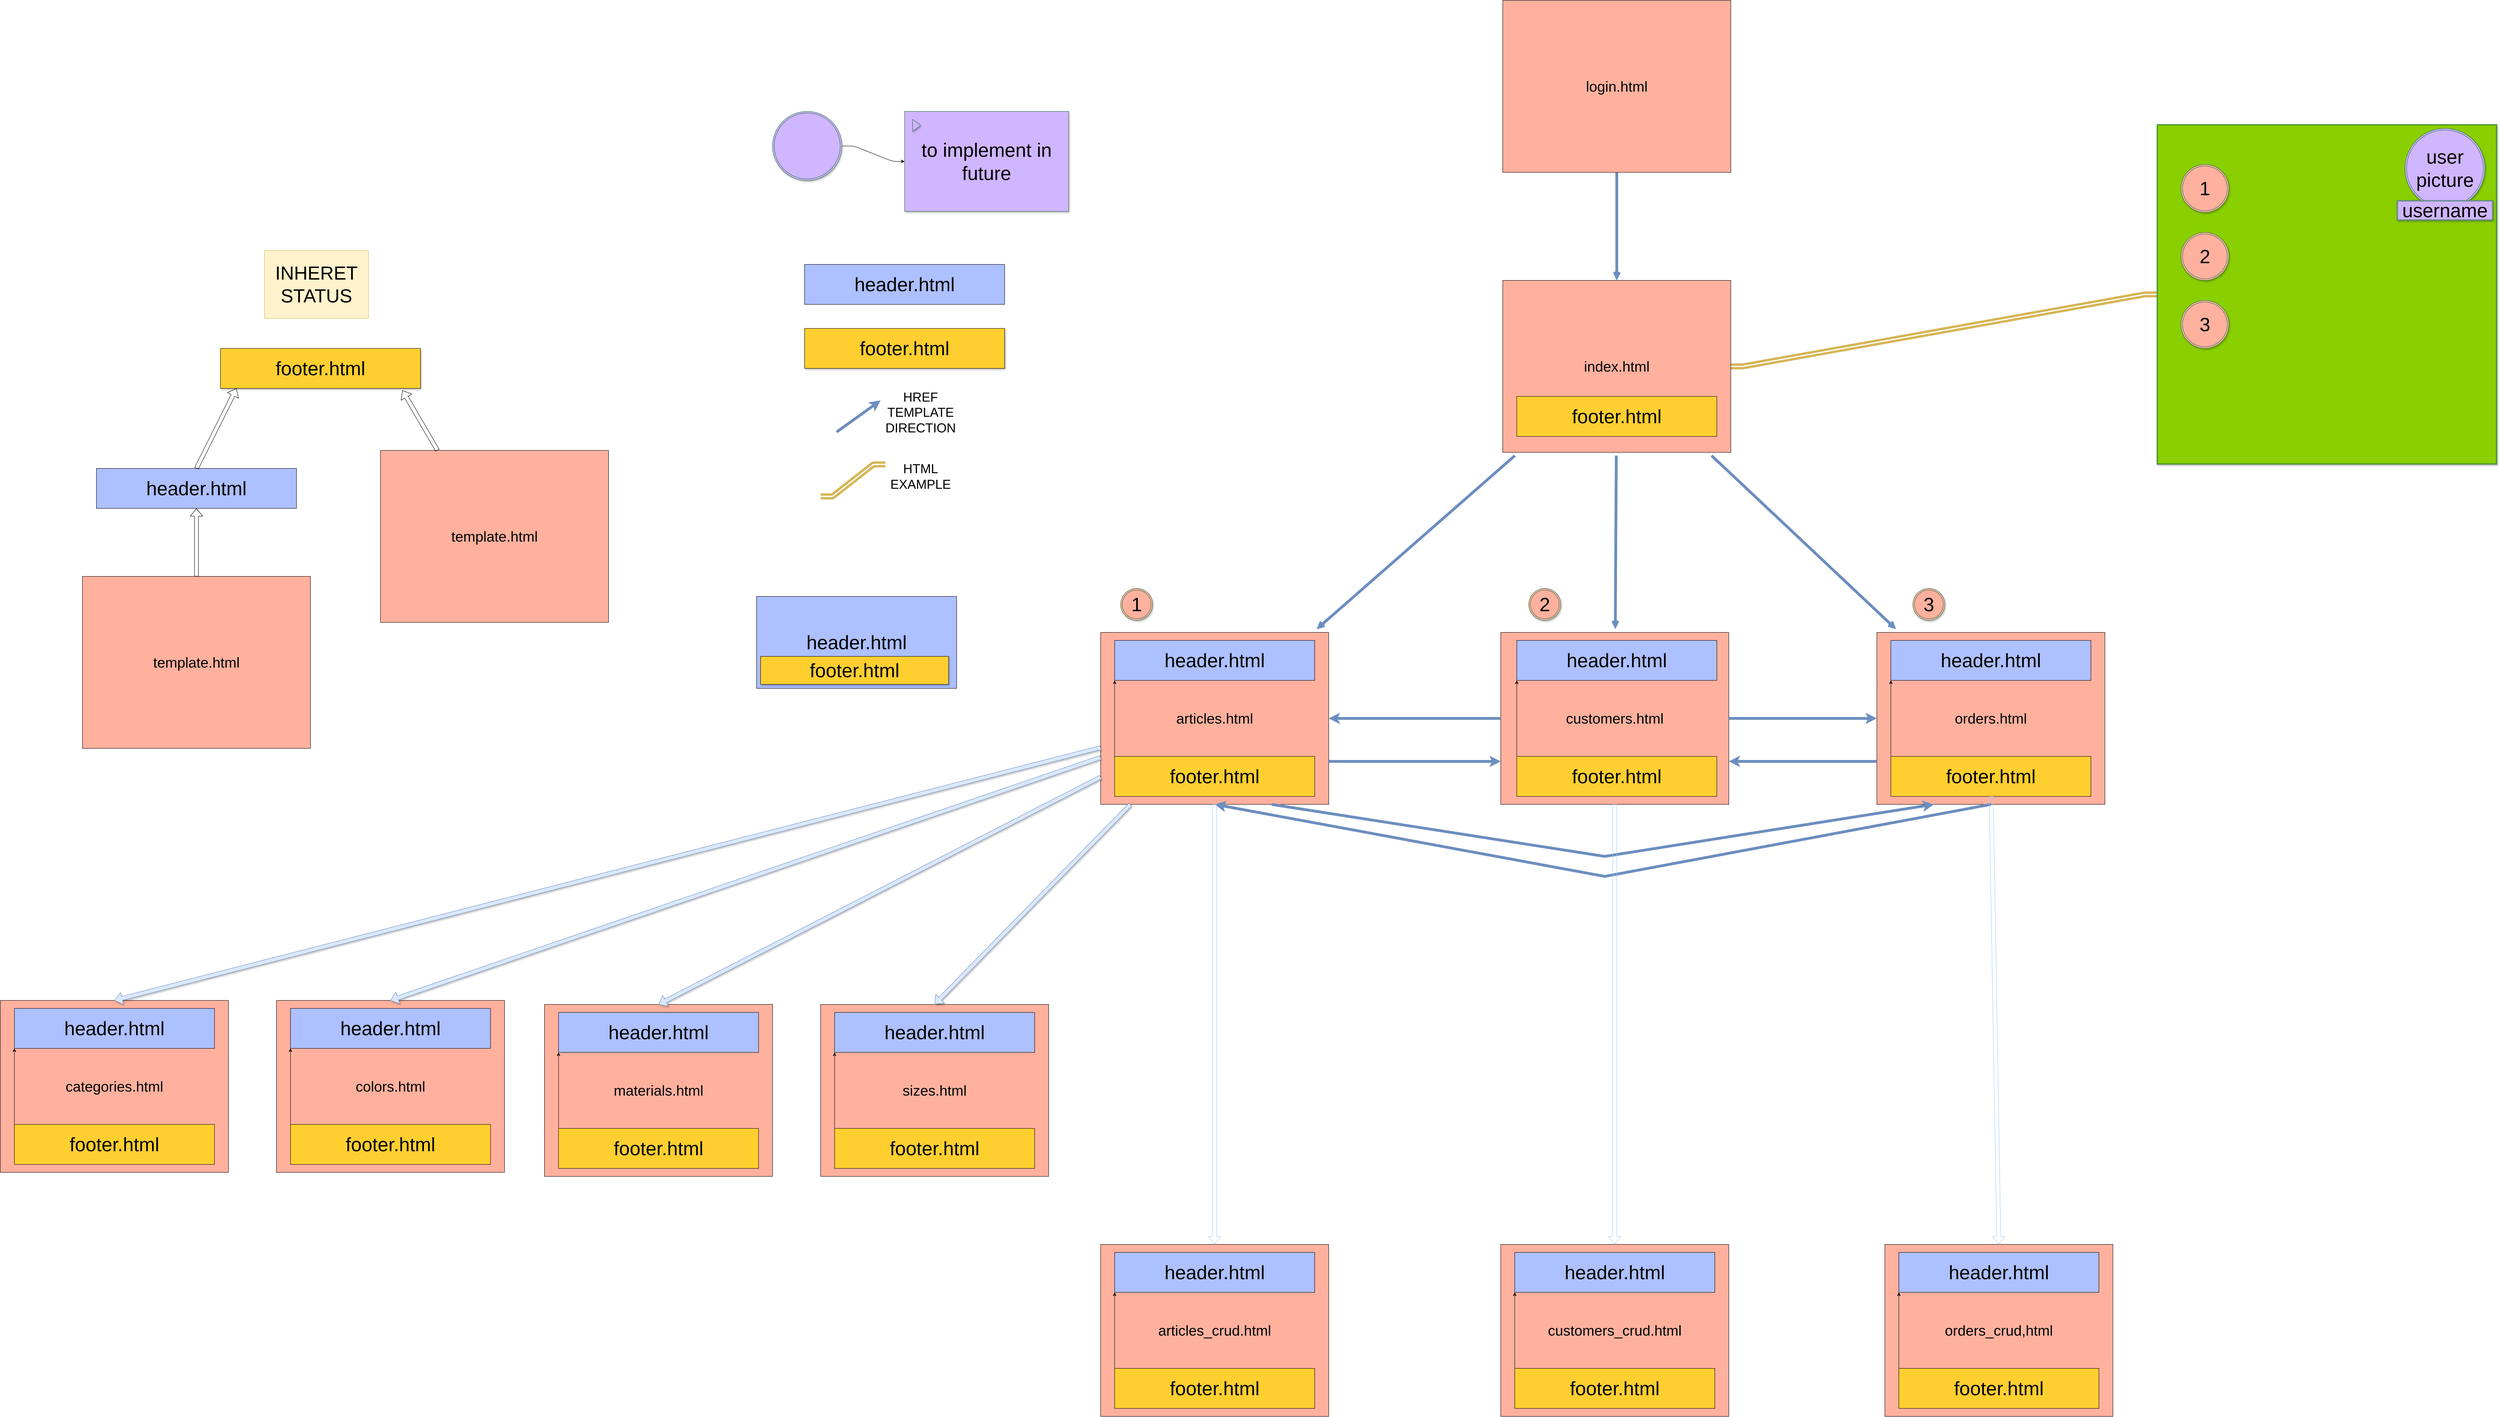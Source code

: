 <mxfile version="12.2.4" pages="1"><diagram id="yOtjCvt9NFVpBaILGM7R" name="Página-1"><mxGraphModel dx="7636" dy="3544" grid="1" gridSize="10" guides="1" tooltips="1" connect="1" arrows="1" fold="1" page="0" pageScale="1" pageWidth="827" pageHeight="1169" math="0" shadow="0"><root><mxCell id="0"/><mxCell id="1" parent="0"/><mxCell id="221" style="rounded=0;orthogonalLoop=1;jettySize=auto;html=1;exitX=0.5;exitY=1;exitDx=0;exitDy=0;entryX=0.5;entryY=0;entryDx=0;entryDy=0;fontSize=36;endArrow=open;sourcePerimeterSpacing=8;targetPerimeterSpacing=8;fillColor=#dae8fc;strokeColor=#6c8ebf;strokeWidth=7;" parent="1" source="210" target="211" edge="1"><mxGeometry relative="1" as="geometry"/></mxCell><mxCell id="210" value="&lt;font style=&quot;font-size: 36px;&quot;&gt;login.html&lt;/font&gt;" style="rounded=0;whiteSpace=wrap;html=1;fillColor=#FFB19E;" parent="1" vertex="1"><mxGeometry x="-105" y="-1140" width="570" height="430" as="geometry"/></mxCell><mxCell id="213" style="rounded=0;orthogonalLoop=1;jettySize=auto;html=1;fontSize=36;endArrow=open;sourcePerimeterSpacing=8;targetPerimeterSpacing=8;fillColor=#dae8fc;strokeColor=#6c8ebf;strokeWidth=7;" parent="1" source="211" target="212" edge="1"><mxGeometry relative="1" as="geometry"/></mxCell><mxCell id="217" style="rounded=0;orthogonalLoop=1;jettySize=auto;html=1;fontSize=36;endArrow=open;sourcePerimeterSpacing=8;targetPerimeterSpacing=8;fillColor=#dae8fc;strokeColor=#6c8ebf;strokeWidth=7;" parent="1" source="211" target="216" edge="1"><mxGeometry relative="1" as="geometry"/></mxCell><mxCell id="220" style="rounded=0;orthogonalLoop=1;jettySize=auto;html=1;fontSize=36;endArrow=open;sourcePerimeterSpacing=8;targetPerimeterSpacing=8;fillColor=#dae8fc;strokeColor=#6c8ebf;strokeWidth=7;" parent="1" source="211" target="219" edge="1"><mxGeometry relative="1" as="geometry"/></mxCell><mxCell id="234" style="edgeStyle=entityRelationEdgeStyle;html=1;exitX=1;exitY=0.5;exitDx=0;exitDy=0;entryX=0;entryY=0.5;entryDx=0;entryDy=0;fontSize=48;elbow=vertical;strokeColor=#d6b656;fillColor=#fff2cc;strokeWidth=6;endArrow=oval;endFill=1;startArrow=diamondThin;startFill=1;shape=link;" parent="1" source="211" target="231" edge="1"><mxGeometry relative="1" as="geometry"/></mxCell><mxCell id="222" value="&lt;font style=&quot;font-size: 48px;&quot;&gt;header.html&lt;/font&gt;" style="rounded=0;whiteSpace=wrap;html=1;fillColor=#ADC0FF;" parent="1" vertex="1"><mxGeometry x="-1850" y="-480" width="500" height="100" as="geometry"/></mxCell><mxCell id="226" value="&lt;font style=&quot;font-size: 48px;&quot;&gt;footer.html&lt;/font&gt;" style="rounded=0;whiteSpace=wrap;html=1;shadow=1;fillColor=#FFCF30;" parent="1" vertex="1"><mxGeometry x="-1850" y="-320" width="500" height="100" as="geometry"/></mxCell><mxCell id="231" value="" style="shape=ext;double=1;whiteSpace=wrap;html=1;aspect=fixed;shadow=1;strokeColor=#206E47;fontSize=48;fillColor=#8ACF00;" parent="1" vertex="1"><mxGeometry x="1530" y="-830" width="850" height="850" as="geometry"/></mxCell><mxCell id="235" value="" style="group" parent="1" vertex="1" connectable="0"><mxGeometry x="-105" y="-440" width="570" height="430" as="geometry"/></mxCell><mxCell id="211" value="&lt;font style=&quot;font-size: 36px;&quot;&gt;index.html&lt;/font&gt;" style="rounded=0;whiteSpace=wrap;html=1;fillColor=#FFB19E;" parent="235" vertex="1"><mxGeometry width="570" height="430" as="geometry"/></mxCell><mxCell id="230" value="&lt;font style=&quot;font-size: 48px;&quot;&gt;footer.html&lt;/font&gt;" style="rounded=0;whiteSpace=wrap;html=1;fillColor=#FFCF30;" parent="235" vertex="1"><mxGeometry x="35" y="290" width="500" height="100" as="geometry"/></mxCell><mxCell id="236" value="" style="group" parent="1" vertex="1" connectable="0"><mxGeometry x="830" y="440" width="570" height="430" as="geometry"/></mxCell><mxCell id="219" value="&lt;font style=&quot;font-size: 36px;&quot;&gt;orders.html&lt;br&gt;&lt;/font&gt;" style="rounded=0;whiteSpace=wrap;html=1;fontSize=36;fillColor=#FFB19E;" parent="236" vertex="1"><mxGeometry width="570" height="430" as="geometry"/></mxCell><mxCell id="225" value="&lt;font style=&quot;font-size: 48px;&quot;&gt;header.html&lt;/font&gt;" style="rounded=0;whiteSpace=wrap;html=1;fillColor=#ADC0FF;" parent="236" vertex="1"><mxGeometry x="35" y="20" width="500" height="100" as="geometry"/></mxCell><mxCell id="282" style="edgeStyle=none;html=1;exitX=0;exitY=0;exitDx=0;exitDy=0;entryX=0;entryY=1;entryDx=0;entryDy=0;" parent="236" source="229" target="225" edge="1"><mxGeometry relative="1" as="geometry"/></mxCell><mxCell id="229" value="&lt;font style=&quot;font-size: 48px;&quot;&gt;footer.html&lt;/font&gt;" style="rounded=0;whiteSpace=wrap;html=1;fillColor=#FFCF30;" parent="236" vertex="1"><mxGeometry x="35" y="310" width="500" height="100" as="geometry"/></mxCell><mxCell id="237" value="" style="group" parent="1" vertex="1" connectable="0"><mxGeometry x="-110" y="440" width="570" height="430" as="geometry"/></mxCell><mxCell id="216" value="customers.html" style="rounded=0;whiteSpace=wrap;html=1;fontSize=36;fillColor=#FFB19E;" parent="237" vertex="1"><mxGeometry width="570" height="430" as="geometry"/></mxCell><mxCell id="224" value="&lt;font style=&quot;font-size: 48px;&quot;&gt;header.html&lt;/font&gt;" style="rounded=0;whiteSpace=wrap;html=1;fillColor=#ADC0FF;" parent="237" vertex="1"><mxGeometry x="40" y="20" width="500" height="100" as="geometry"/></mxCell><mxCell id="281" style="edgeStyle=none;html=1;exitX=0;exitY=0;exitDx=0;exitDy=0;entryX=0;entryY=1;entryDx=0;entryDy=0;" parent="237" source="228" target="224" edge="1"><mxGeometry relative="1" as="geometry"/></mxCell><mxCell id="228" value="&lt;font style=&quot;font-size: 48px;&quot;&gt;footer.html&lt;/font&gt;" style="rounded=0;whiteSpace=wrap;html=1;fillColor=#FFCF30;" parent="237" vertex="1"><mxGeometry x="40" y="310" width="500" height="100" as="geometry"/></mxCell><mxCell id="238" value="" style="group" parent="1" vertex="1" connectable="0"><mxGeometry x="-1110" y="440" width="570" height="430" as="geometry"/></mxCell><mxCell id="212" value="articles.html" style="rounded=0;whiteSpace=wrap;html=1;fontSize=36;fillColor=#FFB19E;" parent="238" vertex="1"><mxGeometry width="570" height="430" as="geometry"/></mxCell><mxCell id="223" value="&lt;font style=&quot;font-size: 48px;&quot;&gt;header.html&lt;/font&gt;" style="rounded=0;whiteSpace=wrap;html=1;fillColor=#ADC0FF;" parent="238" vertex="1"><mxGeometry x="35" y="20" width="500" height="100" as="geometry"/></mxCell><mxCell id="280" style="edgeStyle=none;html=1;exitX=0;exitY=0;exitDx=0;exitDy=0;entryX=0;entryY=1;entryDx=0;entryDy=0;" parent="238" source="227" target="223" edge="1"><mxGeometry relative="1" as="geometry"/></mxCell><mxCell id="227" value="&lt;font style=&quot;font-size: 48px;&quot;&gt;footer.html&lt;/font&gt;" style="rounded=0;whiteSpace=wrap;html=1;fillColor=#FFCF30;" parent="238" vertex="1"><mxGeometry x="35" y="310" width="500" height="100" as="geometry"/></mxCell><mxCell id="240" value="1" style="ellipse;shape=doubleEllipse;whiteSpace=wrap;html=1;aspect=fixed;shadow=1;strokeColor=#206E47;fontSize=48;fillColor=#FFB19E;" parent="1" vertex="1"><mxGeometry x="1590" y="-730" width="120" height="120" as="geometry"/></mxCell><mxCell id="242" value="2" style="ellipse;shape=doubleEllipse;whiteSpace=wrap;html=1;aspect=fixed;shadow=1;strokeColor=#206E47;fontSize=48;fillColor=#FFB19E;" parent="1" vertex="1"><mxGeometry x="1590" y="-560" width="120" height="120" as="geometry"/></mxCell><mxCell id="243" value="3" style="ellipse;shape=doubleEllipse;whiteSpace=wrap;html=1;aspect=fixed;shadow=1;strokeColor=#206E47;fontSize=48;fillColor=#FFB19E;" parent="1" vertex="1"><mxGeometry x="1590" y="-390" width="120" height="120" as="geometry"/></mxCell><mxCell id="244" value="1" style="ellipse;shape=doubleEllipse;whiteSpace=wrap;html=1;aspect=fixed;shadow=1;strokeColor=#206E47;fontSize=48;fillColor=#FFB19E;" parent="1" vertex="1"><mxGeometry x="-1060" y="330" width="80" height="80" as="geometry"/></mxCell><mxCell id="245" value="2" style="ellipse;shape=doubleEllipse;whiteSpace=wrap;html=1;aspect=fixed;shadow=1;strokeColor=#206E47;fontSize=48;fillColor=#FFB19E;" parent="1" vertex="1"><mxGeometry x="-40" y="330" width="80" height="80" as="geometry"/></mxCell><mxCell id="246" value="3" style="ellipse;shape=doubleEllipse;whiteSpace=wrap;html=1;aspect=fixed;shadow=1;strokeColor=#206E47;fontSize=48;fillColor=#FFB19E;" parent="1" vertex="1"><mxGeometry x="920" y="330" width="80" height="80" as="geometry"/></mxCell><mxCell id="254" value="user picture" style="ellipse;shape=doubleEllipse;whiteSpace=wrap;html=1;aspect=fixed;shadow=1;strokeColor=#206E47;fontSize=48;fillColor=#D0B5FF;" parent="1" vertex="1"><mxGeometry x="2150" y="-820" width="200" height="200" as="geometry"/></mxCell><mxCell id="258" value="username" style="shape=ext;double=1;rounded=0;whiteSpace=wrap;html=1;shadow=1;strokeColor=#206E47;fontSize=48;fillColor=#D0B5FF;" parent="1" vertex="1"><mxGeometry x="2130" y="-640" width="240" height="50" as="geometry"/></mxCell><mxCell id="260" style="edgeStyle=entityRelationEdgeStyle;html=1;exitX=1;exitY=0.5;exitDx=0;exitDy=0;strokeColor=#000000;fontSize=48;elbow=vertical;" parent="1" source="259" target="261" edge="1"><mxGeometry relative="1" as="geometry"><mxPoint x="1940" y="-1164" as="targetPoint"/></mxGeometry></mxCell><mxCell id="259" value="" style="ellipse;shape=doubleEllipse;whiteSpace=wrap;html=1;aspect=fixed;shadow=1;strokeColor=#206E47;fontSize=48;fillColor=#D0B5FF;" parent="1" vertex="1"><mxGeometry x="-1930" y="-862.5" width="173" height="173" as="geometry"/></mxCell><mxCell id="261" value="to implement in future" style="html=1;whiteSpace=wrap;container=1;recursiveResize=0;collapsible=0;shadow=1;strokeColor=#206E47;fontSize=48;fillColor=#D0B5FF;" parent="1" vertex="1"><mxGeometry x="-1600" y="-862.5" width="410" height="250" as="geometry"/></mxCell><mxCell id="262" value="" style="triangle;html=1;whiteSpace=wrap;shadow=1;strokeColor=#206E47;fontSize=48;fillColor=#D0B5FF;" parent="261" vertex="1"><mxGeometry x="20" y="20" width="20" height="30" as="geometry"/></mxCell><mxCell id="266" style="rounded=0;orthogonalLoop=1;jettySize=auto;html=1;exitX=1;exitY=0.75;exitDx=0;exitDy=0;entryX=0;entryY=0.75;entryDx=0;entryDy=0;endArrow=classic;endFill=0;strokeWidth=7;fillColor=#dae8fc;strokeColor=#6c8ebf;" parent="1" source="212" target="216" edge="1"><mxGeometry relative="1" as="geometry"/></mxCell><mxCell id="267" style="rounded=0;orthogonalLoop=1;jettySize=auto;html=1;exitX=0;exitY=0.5;exitDx=0;exitDy=0;entryX=1;entryY=0.5;entryDx=0;entryDy=0;endArrow=classic;endFill=0;strokeWidth=7;fillColor=#dae8fc;strokeColor=#6c8ebf;" parent="1" source="216" target="212" edge="1"><mxGeometry relative="1" as="geometry"><mxPoint x="-110" y="800" as="sourcePoint"/><mxPoint x="-540" y="800" as="targetPoint"/></mxGeometry></mxCell><mxCell id="268" style="rounded=0;orthogonalLoop=1;jettySize=auto;html=1;exitX=0;exitY=0.75;exitDx=0;exitDy=0;endArrow=classic;endFill=0;strokeWidth=7;entryX=1;entryY=0.75;entryDx=0;entryDy=0;fillColor=#dae8fc;strokeColor=#6c8ebf;" parent="1" source="219" target="216" edge="1"><mxGeometry relative="1" as="geometry"><mxPoint x="840" y="730" as="sourcePoint"/><mxPoint x="460" y="730" as="targetPoint"/></mxGeometry></mxCell><mxCell id="269" style="rounded=0;orthogonalLoop=1;jettySize=auto;html=1;exitX=1;exitY=0.5;exitDx=0;exitDy=0;endArrow=classic;endFill=0;strokeWidth=7;entryX=0;entryY=0.5;entryDx=0;entryDy=0;fillColor=#dae8fc;strokeColor=#6c8ebf;" parent="1" source="216" target="219" edge="1"><mxGeometry relative="1" as="geometry"><mxPoint x="465" y="710" as="sourcePoint"/><mxPoint x="835" y="710" as="targetPoint"/></mxGeometry></mxCell><mxCell id="270" style="rounded=0;orthogonalLoop=1;jettySize=auto;html=1;exitX=0.75;exitY=1;exitDx=0;exitDy=0;endArrow=classic;endFill=0;strokeWidth=7;entryX=0.25;entryY=1;entryDx=0;entryDy=0;fillColor=#dae8fc;strokeColor=#6c8ebf;" parent="1" source="212" target="219" edge="1"><mxGeometry relative="1" as="geometry"><mxPoint x="-40" y="1230" as="sourcePoint"/><mxPoint x="330" y="1230" as="targetPoint"/><Array as="points"><mxPoint x="150" y="1000"/></Array></mxGeometry></mxCell><mxCell id="271" style="rounded=0;orthogonalLoop=1;jettySize=auto;html=1;exitX=0.5;exitY=1;exitDx=0;exitDy=0;endArrow=classic;endFill=0;strokeWidth=7;entryX=0.5;entryY=1;entryDx=0;entryDy=0;fillColor=#DAE8FC;strokeColor=#6c8ebf;" parent="1" source="219" target="212" edge="1"><mxGeometry relative="1" as="geometry"><mxPoint x="960" y="930.0" as="sourcePoint"/><mxPoint x="-695" y="930.0" as="targetPoint"/><Array as="points"><mxPoint x="150" y="1050"/></Array></mxGeometry></mxCell><mxCell id="272" style="rounded=0;orthogonalLoop=1;jettySize=auto;html=1;exitX=1;exitY=0.75;exitDx=0;exitDy=0;endArrow=classic;endFill=0;strokeWidth=7;fillColor=#dae8fc;strokeColor=#6c8ebf;" parent="1" edge="1"><mxGeometry relative="1" as="geometry"><mxPoint x="-1770" y="-61.0" as="sourcePoint"/><mxPoint x="-1660" y="-140" as="targetPoint"/></mxGeometry></mxCell><mxCell id="273" value="&lt;span style=&quot;font-size: 32px&quot;&gt;HREF TEMPLATE DIRECTION&lt;/span&gt;" style="text;html=1;strokeColor=none;fillColor=none;align=center;verticalAlign=middle;whiteSpace=wrap;rounded=0;" parent="1" vertex="1"><mxGeometry x="-1635" y="-160" width="150" height="100" as="geometry"/></mxCell><mxCell id="274" style="edgeStyle=entityRelationEdgeStyle;html=1;exitX=1;exitY=0.5;exitDx=0;exitDy=0;fontSize=48;elbow=vertical;strokeColor=#d6b656;fillColor=#fff2cc;strokeWidth=6;endArrow=oval;endFill=1;startArrow=diamondThin;startFill=1;shape=link;width=4.286;" parent="1" edge="1"><mxGeometry relative="1" as="geometry"><mxPoint x="-1810" y="100" as="sourcePoint"/><mxPoint x="-1648" y="20" as="targetPoint"/></mxGeometry></mxCell><mxCell id="276" value="&lt;span style=&quot;font-size: 32px&quot;&gt;HTML EXAMPLE&lt;/span&gt;" style="text;html=1;strokeColor=none;fillColor=none;align=center;verticalAlign=middle;whiteSpace=wrap;rounded=0;" parent="1" vertex="1"><mxGeometry x="-1635" width="150" height="100" as="geometry"/></mxCell><mxCell id="279" value="" style="group" parent="1" vertex="1" connectable="0"><mxGeometry x="-1970" y="350" width="500" height="230" as="geometry"/></mxCell><mxCell id="277" value="&lt;font style=&quot;font-size: 48px;&quot;&gt;header.html&lt;/font&gt;" style="rounded=0;whiteSpace=wrap;html=1;fillColor=#ADC0FF;" parent="279" vertex="1"><mxGeometry width="500" height="230" as="geometry"/></mxCell><mxCell id="278" value="&lt;font style=&quot;font-size: 48px;&quot;&gt;footer.html&lt;/font&gt;" style="rounded=0;whiteSpace=wrap;html=1;shadow=1;fillColor=#FFCF30;" parent="279" vertex="1"><mxGeometry x="10" y="150" width="470" height="70" as="geometry"/></mxCell><mxCell id="283" value="&lt;font style=&quot;font-size: 48px;&quot;&gt;footer.html&lt;/font&gt;" style="rounded=0;whiteSpace=wrap;html=1;shadow=1;fillColor=#FFCF30;" parent="1" vertex="1"><mxGeometry x="-3310" y="-270" width="500" height="100" as="geometry"/></mxCell><mxCell id="284" value="&lt;font style=&quot;font-size: 48px;&quot;&gt;header.html&lt;/font&gt;" style="rounded=0;whiteSpace=wrap;html=1;fillColor=#ADC0FF;" parent="1" vertex="1"><mxGeometry x="-3620" y="30" width="500" height="100" as="geometry"/></mxCell><mxCell id="285" value="" style="shape=flexArrow;endArrow=classic;html=1;exitX=0.5;exitY=0;exitDx=0;exitDy=0;" parent="1" source="284" edge="1"><mxGeometry width="50" height="50" relative="1" as="geometry"><mxPoint x="-3360" y="10" as="sourcePoint"/><mxPoint x="-3270" y="-170" as="targetPoint"/></mxGeometry></mxCell><mxCell id="286" value="" style="group" parent="1" vertex="1" connectable="0"><mxGeometry x="-3655" y="300" width="570" height="430" as="geometry"/></mxCell><mxCell id="287" value="template.html" style="rounded=0;whiteSpace=wrap;html=1;fontSize=36;fillColor=#FFB19E;" parent="286" vertex="1"><mxGeometry width="570" height="430" as="geometry"/></mxCell><mxCell id="291" value="" style="group" parent="1" vertex="1" connectable="0"><mxGeometry x="-2870" y="-85" width="570" height="430" as="geometry"/></mxCell><mxCell id="292" value="template.html" style="rounded=0;whiteSpace=wrap;html=1;fontSize=36;fillColor=#FFB19E;" parent="291" vertex="1"><mxGeometry x="-40" y="70" width="570" height="430" as="geometry"/></mxCell><mxCell id="294" value="" style="shape=flexArrow;endArrow=classic;html=1;exitX=0.5;exitY=0;exitDx=0;exitDy=0;exitPerimeter=0;" parent="1" source="287" edge="1"><mxGeometry width="50" height="50" relative="1" as="geometry"><mxPoint x="-3370" y="280" as="sourcePoint"/><mxPoint x="-3370" y="130" as="targetPoint"/></mxGeometry></mxCell><mxCell id="293" value="" style="shape=flexArrow;endArrow=classic;html=1;entryX=0.91;entryY=1.05;entryDx=0;entryDy=0;entryPerimeter=0;exitX=0.25;exitY=0;exitDx=0;exitDy=0;" parent="1" source="292" target="283" edge="1"><mxGeometry width="50" height="50" relative="1" as="geometry"><mxPoint x="-2770" as="sourcePoint"/><mxPoint x="-2930" y="-160" as="targetPoint"/></mxGeometry></mxCell><mxCell id="295" value="&lt;font style=&quot;font-size: 47px&quot;&gt;INHERET&lt;br&gt;STATUS&lt;br&gt;&lt;/font&gt;" style="text;html=1;strokeColor=#d6b656;fillColor=#fff2cc;align=center;verticalAlign=middle;whiteSpace=wrap;rounded=0;" parent="1" vertex="1"><mxGeometry x="-3200" y="-515" width="260" height="170" as="geometry"/></mxCell><mxCell id="297" value="" style="group" parent="1" vertex="1" connectable="0"><mxGeometry x="-3170" y="1360" width="570" height="430" as="geometry"/></mxCell><mxCell id="298" value="colors.html" style="rounded=0;whiteSpace=wrap;html=1;fontSize=36;fillColor=#FFB19E;" parent="297" vertex="1"><mxGeometry width="570" height="430" as="geometry"/></mxCell><mxCell id="299" value="&lt;font style=&quot;font-size: 48px;&quot;&gt;header.html&lt;/font&gt;" style="rounded=0;whiteSpace=wrap;html=1;fillColor=#ADC0FF;" parent="297" vertex="1"><mxGeometry x="35" y="20" width="500" height="100" as="geometry"/></mxCell><mxCell id="300" style="edgeStyle=none;html=1;exitX=0;exitY=0;exitDx=0;exitDy=0;entryX=0;entryY=1;entryDx=0;entryDy=0;" parent="297" source="301" target="299" edge="1"><mxGeometry relative="1" as="geometry"/></mxCell><mxCell id="301" value="&lt;font style=&quot;font-size: 48px;&quot;&gt;footer.html&lt;/font&gt;" style="rounded=0;whiteSpace=wrap;html=1;fillColor=#FFCF30;" parent="297" vertex="1"><mxGeometry x="35" y="310" width="500" height="100" as="geometry"/></mxCell><mxCell id="303" value="" style="group" parent="1" vertex="1" connectable="0"><mxGeometry x="-2500" y="1370" width="570" height="430" as="geometry"/></mxCell><mxCell id="304" value="materials.html" style="rounded=0;whiteSpace=wrap;html=1;fontSize=36;fillColor=#FFB19E;" parent="303" vertex="1"><mxGeometry width="570" height="430" as="geometry"/></mxCell><mxCell id="305" value="&lt;font style=&quot;font-size: 48px;&quot;&gt;header.html&lt;/font&gt;" style="rounded=0;whiteSpace=wrap;html=1;fillColor=#ADC0FF;" parent="303" vertex="1"><mxGeometry x="35" y="20" width="500" height="100" as="geometry"/></mxCell><mxCell id="306" style="edgeStyle=none;html=1;exitX=0;exitY=0;exitDx=0;exitDy=0;entryX=0;entryY=1;entryDx=0;entryDy=0;" parent="303" source="307" target="305" edge="1"><mxGeometry relative="1" as="geometry"/></mxCell><mxCell id="307" value="&lt;font style=&quot;font-size: 48px;&quot;&gt;footer.html&lt;/font&gt;" style="rounded=0;whiteSpace=wrap;html=1;fillColor=#FFCF30;" parent="303" vertex="1"><mxGeometry x="35" y="310" width="500" height="100" as="geometry"/></mxCell><mxCell id="308" value="" style="group" parent="1" vertex="1" connectable="0"><mxGeometry x="-1810" y="1370" width="570" height="430" as="geometry"/></mxCell><mxCell id="309" value="sizes.html" style="rounded=0;whiteSpace=wrap;html=1;fontSize=36;fillColor=#FFB19E;" parent="308" vertex="1"><mxGeometry width="570" height="430" as="geometry"/></mxCell><mxCell id="310" value="&lt;font style=&quot;font-size: 48px;&quot;&gt;header.html&lt;/font&gt;" style="rounded=0;whiteSpace=wrap;html=1;fillColor=#ADC0FF;" parent="308" vertex="1"><mxGeometry x="35" y="20" width="500" height="100" as="geometry"/></mxCell><mxCell id="311" style="edgeStyle=none;html=1;exitX=0;exitY=0;exitDx=0;exitDy=0;entryX=0;entryY=1;entryDx=0;entryDy=0;" parent="308" source="312" target="310" edge="1"><mxGeometry relative="1" as="geometry"/></mxCell><mxCell id="312" value="&lt;font style=&quot;font-size: 48px;&quot;&gt;footer.html&lt;/font&gt;" style="rounded=0;whiteSpace=wrap;html=1;fillColor=#FFCF30;" parent="308" vertex="1"><mxGeometry x="35" y="310" width="500" height="100" as="geometry"/></mxCell><mxCell id="319" value="" style="group" parent="1" vertex="1" connectable="0"><mxGeometry x="-3860" y="1360" width="570" height="430" as="geometry"/></mxCell><mxCell id="320" value="categories.html" style="rounded=0;whiteSpace=wrap;html=1;fontSize=36;fillColor=#FFB19E;" parent="319" vertex="1"><mxGeometry width="570" height="430" as="geometry"/></mxCell><mxCell id="321" value="&lt;font style=&quot;font-size: 48px;&quot;&gt;header.html&lt;/font&gt;" style="rounded=0;whiteSpace=wrap;html=1;fillColor=#ADC0FF;" parent="319" vertex="1"><mxGeometry x="35" y="20" width="500" height="100" as="geometry"/></mxCell><mxCell id="322" style="edgeStyle=none;html=1;exitX=0;exitY=0;exitDx=0;exitDy=0;entryX=0;entryY=1;entryDx=0;entryDy=0;" parent="319" source="323" target="321" edge="1"><mxGeometry relative="1" as="geometry"/></mxCell><mxCell id="323" value="&lt;font style=&quot;font-size: 48px;&quot;&gt;footer.html&lt;/font&gt;" style="rounded=0;whiteSpace=wrap;html=1;fillColor=#FFCF30;" parent="319" vertex="1"><mxGeometry x="35" y="310" width="500" height="100" as="geometry"/></mxCell><mxCell id="327" style="edgeStyle=none;shape=flexArrow;html=1;entryX=0.5;entryY=0;entryDx=0;entryDy=0;shadow=1;strokeColor=#6C8EBF;fillColor=#DAE8FC;" parent="1" source="212" target="320" edge="1"><mxGeometry relative="1" as="geometry"/></mxCell><mxCell id="328" style="edgeStyle=none;shape=flexArrow;html=1;entryX=0.5;entryY=0;entryDx=0;entryDy=0;shadow=1;strokeColor=#6C8EBF;fillColor=#DAE8FC;" parent="1" source="212" target="298" edge="1"><mxGeometry relative="1" as="geometry"/></mxCell><mxCell id="329" style="edgeStyle=none;shape=flexArrow;html=1;entryX=0.5;entryY=0;entryDx=0;entryDy=0;shadow=1;strokeColor=#6C8EBF;fillColor=#DAE8FC;" parent="1" source="212" target="304" edge="1"><mxGeometry relative="1" as="geometry"/></mxCell><mxCell id="330" style="edgeStyle=none;shape=flexArrow;html=1;entryX=0.5;entryY=0;entryDx=0;entryDy=0;shadow=1;strokeColor=#6C8EBF;fillColor=#DAE8FC;" parent="1" source="212" target="309" edge="1"><mxGeometry relative="1" as="geometry"/></mxCell><mxCell id="336" value="" style="group" vertex="1" connectable="0" parent="1"><mxGeometry x="-1110" y="1970" width="570" height="430" as="geometry"/></mxCell><mxCell id="337" value="articles_crud.html" style="rounded=0;whiteSpace=wrap;html=1;fontSize=36;fillColor=#FFB19E;" vertex="1" parent="336"><mxGeometry width="570" height="430" as="geometry"/></mxCell><mxCell id="338" value="&lt;font style=&quot;font-size: 48px;&quot;&gt;header.html&lt;/font&gt;" style="rounded=0;whiteSpace=wrap;html=1;fillColor=#ADC0FF;" vertex="1" parent="336"><mxGeometry x="35" y="20" width="500" height="100" as="geometry"/></mxCell><mxCell id="339" style="edgeStyle=none;html=1;exitX=0;exitY=0;exitDx=0;exitDy=0;entryX=0;entryY=1;entryDx=0;entryDy=0;" edge="1" parent="336" source="340" target="338"><mxGeometry relative="1" as="geometry"/></mxCell><mxCell id="340" value="&lt;font style=&quot;font-size: 48px;&quot;&gt;footer.html&lt;/font&gt;" style="rounded=0;whiteSpace=wrap;html=1;fillColor=#FFCF30;" vertex="1" parent="336"><mxGeometry x="35" y="310" width="500" height="100" as="geometry"/></mxCell><mxCell id="342" style="shape=flexArrow;rounded=0;orthogonalLoop=1;jettySize=auto;html=1;entryX=0.5;entryY=0;entryDx=0;entryDy=0;strokeColor=#99CCFF;" edge="1" parent="1" source="212" target="337"><mxGeometry relative="1" as="geometry"/></mxCell><mxCell id="343" value="" style="group" vertex="1" connectable="0" parent="1"><mxGeometry x="-110" y="1970" width="570" height="430" as="geometry"/></mxCell><mxCell id="344" value="customers_crud.html" style="rounded=0;whiteSpace=wrap;html=1;fontSize=36;fillColor=#FFB19E;" vertex="1" parent="343"><mxGeometry width="570" height="430" as="geometry"/></mxCell><mxCell id="345" value="&lt;font style=&quot;font-size: 48px;&quot;&gt;header.html&lt;/font&gt;" style="rounded=0;whiteSpace=wrap;html=1;fillColor=#ADC0FF;" vertex="1" parent="343"><mxGeometry x="35" y="20" width="500" height="100" as="geometry"/></mxCell><mxCell id="346" style="edgeStyle=none;html=1;exitX=0;exitY=0;exitDx=0;exitDy=0;entryX=0;entryY=1;entryDx=0;entryDy=0;" edge="1" parent="343" source="347" target="345"><mxGeometry relative="1" as="geometry"/></mxCell><mxCell id="347" value="&lt;font style=&quot;font-size: 48px;&quot;&gt;footer.html&lt;/font&gt;" style="rounded=0;whiteSpace=wrap;html=1;fillColor=#FFCF30;" vertex="1" parent="343"><mxGeometry x="35" y="310" width="500" height="100" as="geometry"/></mxCell><mxCell id="348" style="edgeStyle=none;shape=flexArrow;rounded=0;orthogonalLoop=1;jettySize=auto;html=1;exitX=0.5;exitY=1;exitDx=0;exitDy=0;entryX=0.5;entryY=0;entryDx=0;entryDy=0;strokeColor=#99CCFF;" edge="1" parent="1" source="216" target="344"><mxGeometry relative="1" as="geometry"/></mxCell><mxCell id="349" value="" style="group" vertex="1" connectable="0" parent="1"><mxGeometry x="850" y="1970" width="570" height="430" as="geometry"/></mxCell><mxCell id="350" value="orders_crud,html" style="rounded=0;whiteSpace=wrap;html=1;fontSize=36;fillColor=#FFB19E;" vertex="1" parent="349"><mxGeometry width="570" height="430" as="geometry"/></mxCell><mxCell id="351" value="&lt;font style=&quot;font-size: 48px;&quot;&gt;header.html&lt;/font&gt;" style="rounded=0;whiteSpace=wrap;html=1;fillColor=#ADC0FF;" vertex="1" parent="349"><mxGeometry x="35" y="20" width="500" height="100" as="geometry"/></mxCell><mxCell id="352" style="edgeStyle=none;html=1;exitX=0;exitY=0;exitDx=0;exitDy=0;entryX=0;entryY=1;entryDx=0;entryDy=0;" edge="1" parent="349" source="353" target="351"><mxGeometry relative="1" as="geometry"/></mxCell><mxCell id="353" value="&lt;font style=&quot;font-size: 48px;&quot;&gt;footer.html&lt;/font&gt;" style="rounded=0;whiteSpace=wrap;html=1;fillColor=#FFCF30;" vertex="1" parent="349"><mxGeometry x="35" y="310" width="500" height="100" as="geometry"/></mxCell><mxCell id="354" style="edgeStyle=none;shape=flexArrow;rounded=0;orthogonalLoop=1;jettySize=auto;html=1;entryX=0.5;entryY=0;entryDx=0;entryDy=0;strokeColor=#99CCFF;" edge="1" parent="1" source="229" target="350"><mxGeometry relative="1" as="geometry"/></mxCell></root></mxGraphModel></diagram></mxfile>